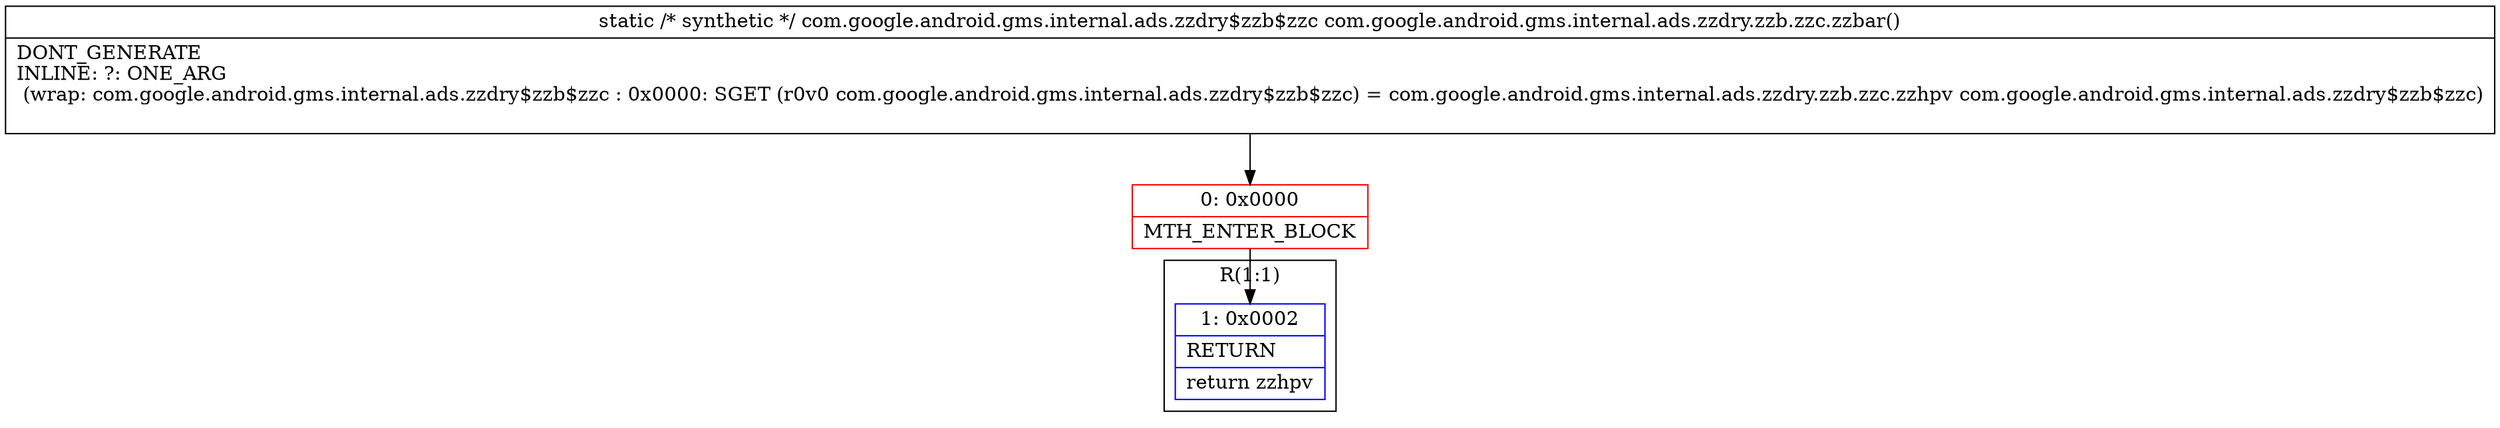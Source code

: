 digraph "CFG forcom.google.android.gms.internal.ads.zzdry.zzb.zzc.zzbar()Lcom\/google\/android\/gms\/internal\/ads\/zzdry$zzb$zzc;" {
subgraph cluster_Region_784865918 {
label = "R(1:1)";
node [shape=record,color=blue];
Node_1 [shape=record,label="{1\:\ 0x0002|RETURN\l|return zzhpv\l}"];
}
Node_0 [shape=record,color=red,label="{0\:\ 0x0000|MTH_ENTER_BLOCK\l}"];
MethodNode[shape=record,label="{static \/* synthetic *\/ com.google.android.gms.internal.ads.zzdry$zzb$zzc com.google.android.gms.internal.ads.zzdry.zzb.zzc.zzbar()  | DONT_GENERATE\lINLINE: ?: ONE_ARG  \l  (wrap: com.google.android.gms.internal.ads.zzdry$zzb$zzc : 0x0000: SGET  (r0v0 com.google.android.gms.internal.ads.zzdry$zzb$zzc) =  com.google.android.gms.internal.ads.zzdry.zzb.zzc.zzhpv com.google.android.gms.internal.ads.zzdry$zzb$zzc)\l\l}"];
MethodNode -> Node_0;
Node_0 -> Node_1;
}

